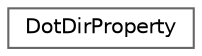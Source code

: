 digraph "Graphical Class Hierarchy"
{
 // INTERACTIVE_SVG=YES
 // LATEX_PDF_SIZE
  bgcolor="transparent";
  edge [fontname=Helvetica,fontsize=10,labelfontname=Helvetica,labelfontsize=10];
  node [fontname=Helvetica,fontsize=10,shape=box,height=0.2,width=0.4];
  rankdir="LR";
  Node0 [label="DotDirProperty",height=0.2,width=0.4,color="grey40", fillcolor="white", style="filled",URL="$d0/d22/struct_dot_dir_property.html",tooltip="Properties are used to format the directories in the graph distinctively."];
}
